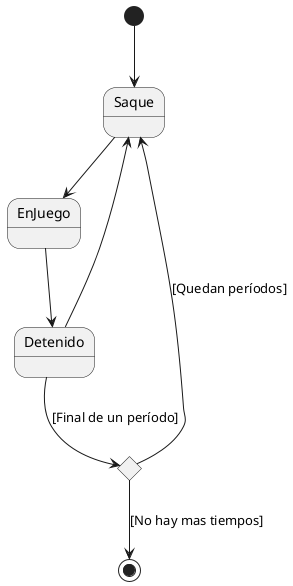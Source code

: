 @startuml

state Inicio <<start>>
state Saque
state EnJuego
state Detenido
state Pausa <<choice>>
state Fin <<end>>

Inicio --> Saque
Saque --> EnJuego
EnJuego --> Detenido
Detenido --> Pausa : [Final de un período]
Detenido --> Saque


Pausa --> Fin : [No hay mas tiempos]
Pausa --> Saque : [Quedan períodos]

@enduml
